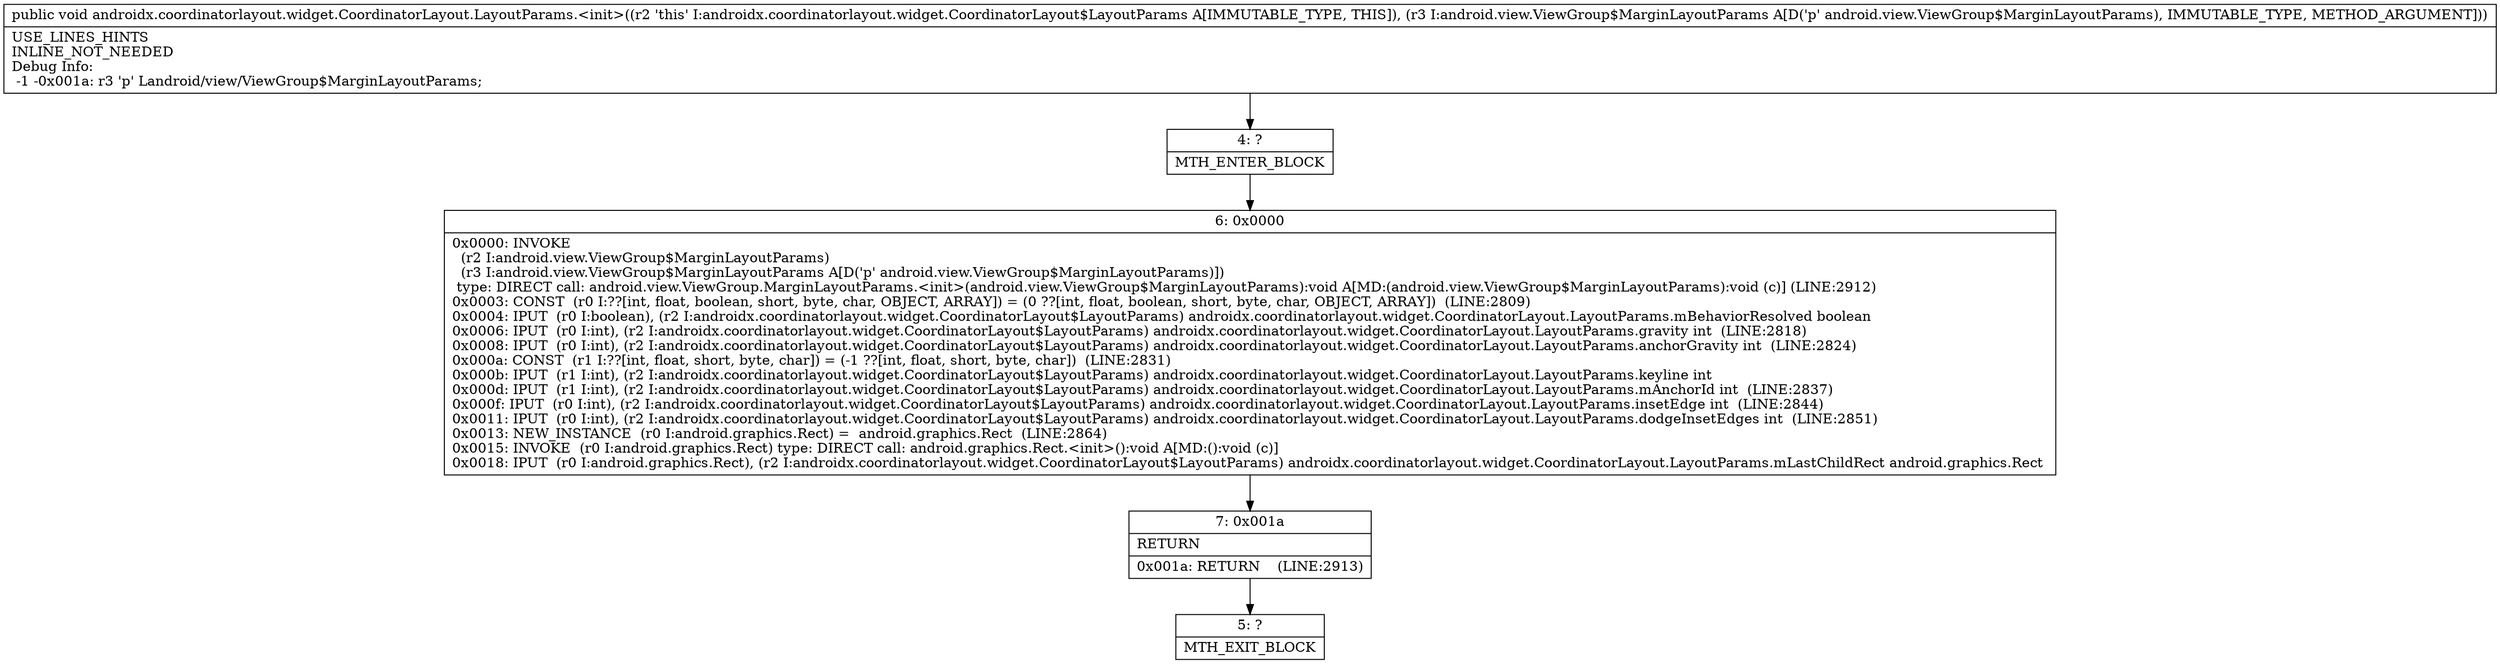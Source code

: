 digraph "CFG forandroidx.coordinatorlayout.widget.CoordinatorLayout.LayoutParams.\<init\>(Landroid\/view\/ViewGroup$MarginLayoutParams;)V" {
Node_4 [shape=record,label="{4\:\ ?|MTH_ENTER_BLOCK\l}"];
Node_6 [shape=record,label="{6\:\ 0x0000|0x0000: INVOKE  \l  (r2 I:android.view.ViewGroup$MarginLayoutParams)\l  (r3 I:android.view.ViewGroup$MarginLayoutParams A[D('p' android.view.ViewGroup$MarginLayoutParams)])\l type: DIRECT call: android.view.ViewGroup.MarginLayoutParams.\<init\>(android.view.ViewGroup$MarginLayoutParams):void A[MD:(android.view.ViewGroup$MarginLayoutParams):void (c)] (LINE:2912)\l0x0003: CONST  (r0 I:??[int, float, boolean, short, byte, char, OBJECT, ARRAY]) = (0 ??[int, float, boolean, short, byte, char, OBJECT, ARRAY])  (LINE:2809)\l0x0004: IPUT  (r0 I:boolean), (r2 I:androidx.coordinatorlayout.widget.CoordinatorLayout$LayoutParams) androidx.coordinatorlayout.widget.CoordinatorLayout.LayoutParams.mBehaviorResolved boolean \l0x0006: IPUT  (r0 I:int), (r2 I:androidx.coordinatorlayout.widget.CoordinatorLayout$LayoutParams) androidx.coordinatorlayout.widget.CoordinatorLayout.LayoutParams.gravity int  (LINE:2818)\l0x0008: IPUT  (r0 I:int), (r2 I:androidx.coordinatorlayout.widget.CoordinatorLayout$LayoutParams) androidx.coordinatorlayout.widget.CoordinatorLayout.LayoutParams.anchorGravity int  (LINE:2824)\l0x000a: CONST  (r1 I:??[int, float, short, byte, char]) = (\-1 ??[int, float, short, byte, char])  (LINE:2831)\l0x000b: IPUT  (r1 I:int), (r2 I:androidx.coordinatorlayout.widget.CoordinatorLayout$LayoutParams) androidx.coordinatorlayout.widget.CoordinatorLayout.LayoutParams.keyline int \l0x000d: IPUT  (r1 I:int), (r2 I:androidx.coordinatorlayout.widget.CoordinatorLayout$LayoutParams) androidx.coordinatorlayout.widget.CoordinatorLayout.LayoutParams.mAnchorId int  (LINE:2837)\l0x000f: IPUT  (r0 I:int), (r2 I:androidx.coordinatorlayout.widget.CoordinatorLayout$LayoutParams) androidx.coordinatorlayout.widget.CoordinatorLayout.LayoutParams.insetEdge int  (LINE:2844)\l0x0011: IPUT  (r0 I:int), (r2 I:androidx.coordinatorlayout.widget.CoordinatorLayout$LayoutParams) androidx.coordinatorlayout.widget.CoordinatorLayout.LayoutParams.dodgeInsetEdges int  (LINE:2851)\l0x0013: NEW_INSTANCE  (r0 I:android.graphics.Rect) =  android.graphics.Rect  (LINE:2864)\l0x0015: INVOKE  (r0 I:android.graphics.Rect) type: DIRECT call: android.graphics.Rect.\<init\>():void A[MD:():void (c)]\l0x0018: IPUT  (r0 I:android.graphics.Rect), (r2 I:androidx.coordinatorlayout.widget.CoordinatorLayout$LayoutParams) androidx.coordinatorlayout.widget.CoordinatorLayout.LayoutParams.mLastChildRect android.graphics.Rect \l}"];
Node_7 [shape=record,label="{7\:\ 0x001a|RETURN\l|0x001a: RETURN    (LINE:2913)\l}"];
Node_5 [shape=record,label="{5\:\ ?|MTH_EXIT_BLOCK\l}"];
MethodNode[shape=record,label="{public void androidx.coordinatorlayout.widget.CoordinatorLayout.LayoutParams.\<init\>((r2 'this' I:androidx.coordinatorlayout.widget.CoordinatorLayout$LayoutParams A[IMMUTABLE_TYPE, THIS]), (r3 I:android.view.ViewGroup$MarginLayoutParams A[D('p' android.view.ViewGroup$MarginLayoutParams), IMMUTABLE_TYPE, METHOD_ARGUMENT]))  | USE_LINES_HINTS\lINLINE_NOT_NEEDED\lDebug Info:\l  \-1 \-0x001a: r3 'p' Landroid\/view\/ViewGroup$MarginLayoutParams;\l}"];
MethodNode -> Node_4;Node_4 -> Node_6;
Node_6 -> Node_7;
Node_7 -> Node_5;
}

